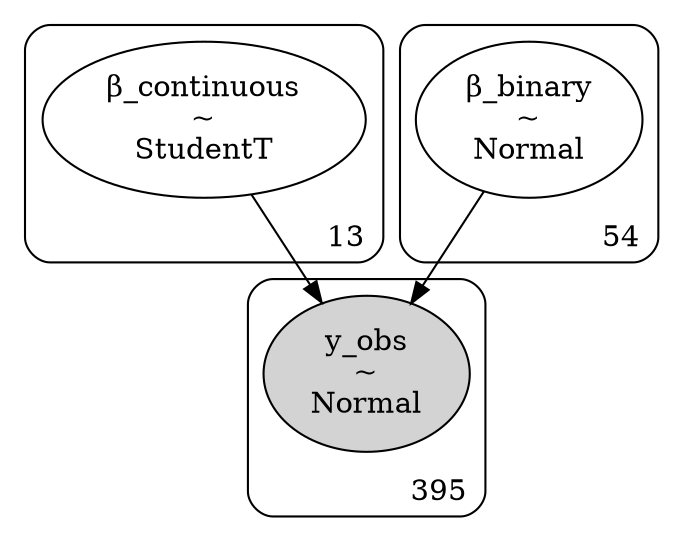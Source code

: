digraph {
	subgraph cluster13 {
		"β_continuous" [label="β_continuous
~
StudentT" shape=ellipse]
		label=13 labeljust=r labelloc=b style=rounded
	}
	subgraph cluster54 {
		"β_binary" [label="β_binary
~
Normal" shape=ellipse]
		label=54 labeljust=r labelloc=b style=rounded
	}
	subgraph cluster395 {
		y_obs [label="y_obs
~
Normal" shape=ellipse style=filled]
		label=395 labeljust=r labelloc=b style=rounded
	}
	"β_continuous" -> y_obs
	"β_binary" -> y_obs
}
